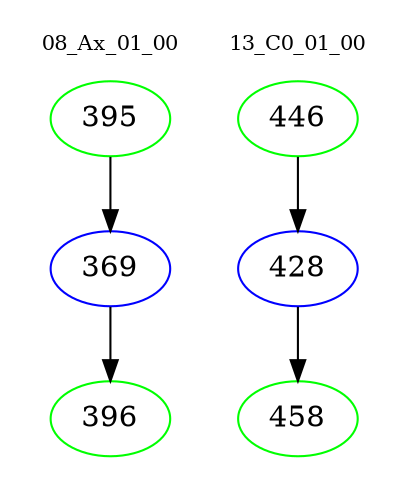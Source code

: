 digraph{
subgraph cluster_0 {
color = white
label = "08_Ax_01_00";
fontsize=10;
T0_395 [label="395", color="green"]
T0_395 -> T0_369 [color="black"]
T0_369 [label="369", color="blue"]
T0_369 -> T0_396 [color="black"]
T0_396 [label="396", color="green"]
}
subgraph cluster_1 {
color = white
label = "13_C0_01_00";
fontsize=10;
T1_446 [label="446", color="green"]
T1_446 -> T1_428 [color="black"]
T1_428 [label="428", color="blue"]
T1_428 -> T1_458 [color="black"]
T1_458 [label="458", color="green"]
}
}
